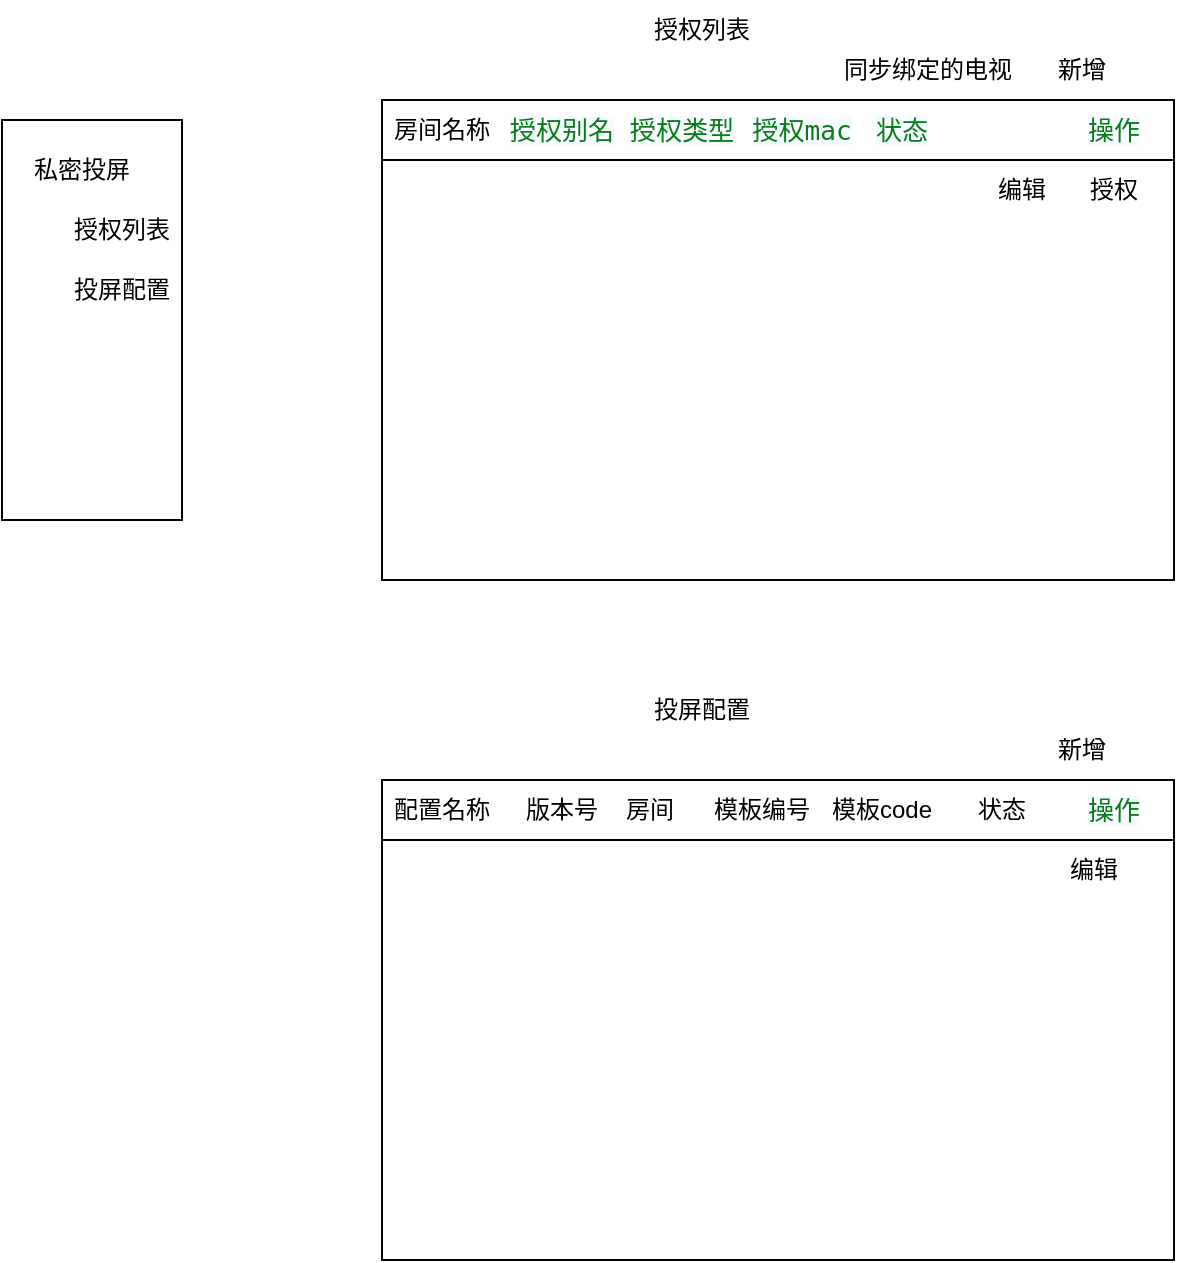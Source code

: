 <mxfile version="26.1.1">
  <diagram name="第 1 页" id="t40axyAxqFmYoDBcP14O">
    <mxGraphModel dx="794" dy="454" grid="1" gridSize="10" guides="1" tooltips="1" connect="1" arrows="1" fold="1" page="1" pageScale="1" pageWidth="827" pageHeight="1169" math="0" shadow="0">
      <root>
        <mxCell id="0" />
        <mxCell id="1" parent="0" />
        <mxCell id="Mu4Yu6SJkgnIUBTmuAtY-1" value="" style="rounded=0;whiteSpace=wrap;html=1;" vertex="1" parent="1">
          <mxGeometry x="60" y="100" width="90" height="200" as="geometry" />
        </mxCell>
        <mxCell id="Mu4Yu6SJkgnIUBTmuAtY-3" value="私密投屏" style="text;html=1;align=center;verticalAlign=middle;whiteSpace=wrap;rounded=0;" vertex="1" parent="1">
          <mxGeometry x="70" y="110" width="60" height="30" as="geometry" />
        </mxCell>
        <mxCell id="Mu4Yu6SJkgnIUBTmuAtY-4" value="授权列表" style="text;html=1;align=center;verticalAlign=middle;whiteSpace=wrap;rounded=0;" vertex="1" parent="1">
          <mxGeometry x="90" y="140" width="60" height="30" as="geometry" />
        </mxCell>
        <mxCell id="Mu4Yu6SJkgnIUBTmuAtY-5" value="投屏配置" style="text;html=1;align=center;verticalAlign=middle;whiteSpace=wrap;rounded=0;" vertex="1" parent="1">
          <mxGeometry x="90" y="170" width="60" height="30" as="geometry" />
        </mxCell>
        <mxCell id="Mu4Yu6SJkgnIUBTmuAtY-6" value="" style="rounded=0;whiteSpace=wrap;html=1;" vertex="1" parent="1">
          <mxGeometry x="250" y="90" width="396" height="240" as="geometry" />
        </mxCell>
        <mxCell id="Mu4Yu6SJkgnIUBTmuAtY-7" value="授权列表" style="text;html=1;align=center;verticalAlign=middle;whiteSpace=wrap;rounded=0;" vertex="1" parent="1">
          <mxGeometry x="380" y="40" width="60" height="30" as="geometry" />
        </mxCell>
        <mxCell id="Mu4Yu6SJkgnIUBTmuAtY-8" value="" style="rounded=0;whiteSpace=wrap;html=1;" vertex="1" parent="1">
          <mxGeometry x="250" y="90" width="396" height="30" as="geometry" />
        </mxCell>
        <mxCell id="Mu4Yu6SJkgnIUBTmuAtY-9" value="房间名称" style="text;html=1;align=center;verticalAlign=middle;whiteSpace=wrap;rounded=0;" vertex="1" parent="1">
          <mxGeometry x="250" y="90" width="60" height="30" as="geometry" />
        </mxCell>
        <mxCell id="Mu4Yu6SJkgnIUBTmuAtY-10" value="&lt;pre style=&quot;background-color:#ffffff;color:#080808;font-family:&#39;宋体&#39;,monospace;font-size:9.8pt;&quot;&gt;&lt;span style=&quot;color:#067d17;background-color:#f7faff;&quot;&gt;授权别名&lt;/span&gt;&lt;/pre&gt;" style="text;html=1;align=center;verticalAlign=middle;whiteSpace=wrap;rounded=0;" vertex="1" parent="1">
          <mxGeometry x="310" y="90" width="60" height="30" as="geometry" />
        </mxCell>
        <mxCell id="Mu4Yu6SJkgnIUBTmuAtY-11" value="&lt;pre style=&quot;background-color: rgb(255, 255, 255); color: rgb(8, 8, 8); font-family: 宋体, monospace; font-size: 9.8pt;&quot;&gt;&lt;pre style=&quot;font-family: 宋体, monospace; font-size: 9.8pt;&quot;&gt;&lt;span style=&quot;color:#067d17;background-color:#f7faff;&quot;&gt;授权类型&lt;/span&gt;&lt;/pre&gt;&lt;/pre&gt;" style="text;html=1;align=center;verticalAlign=middle;whiteSpace=wrap;rounded=0;" vertex="1" parent="1">
          <mxGeometry x="370" y="90" width="60" height="30" as="geometry" />
        </mxCell>
        <mxCell id="Mu4Yu6SJkgnIUBTmuAtY-12" value="&lt;pre style=&quot;background-color: rgb(255, 255, 255); color: rgb(8, 8, 8); font-family: 宋体, monospace; font-size: 9.8pt;&quot;&gt;&lt;pre style=&quot;font-family: 宋体, monospace; font-size: 9.8pt;&quot;&gt;&lt;span style=&quot;color:#067d17;background-color:#f7faff;&quot;&gt;授权mac&lt;/span&gt;&lt;/pre&gt;&lt;/pre&gt;" style="text;html=1;align=center;verticalAlign=middle;whiteSpace=wrap;rounded=0;" vertex="1" parent="1">
          <mxGeometry x="430" y="90" width="60" height="30" as="geometry" />
        </mxCell>
        <mxCell id="Mu4Yu6SJkgnIUBTmuAtY-13" value="&lt;pre style=&quot;font-family: 宋体, monospace; font-size: 9.8pt; background-color: rgb(255, 255, 255); color: rgb(8, 8, 8);&quot;&gt;&lt;pre style=&quot;font-family: 宋体, monospace; font-size: 9.8pt;&quot;&gt;&lt;font color=&quot;#067d17&quot;&gt;&lt;span style=&quot;background-color: rgb(247, 250, 255);&quot;&gt;状态&lt;/span&gt;&lt;/font&gt;&lt;/pre&gt;&lt;/pre&gt;" style="text;html=1;align=center;verticalAlign=middle;whiteSpace=wrap;rounded=0;" vertex="1" parent="1">
          <mxGeometry x="480" y="90" width="60" height="30" as="geometry" />
        </mxCell>
        <mxCell id="Mu4Yu6SJkgnIUBTmuAtY-14" value="&lt;pre style=&quot;font-family: 宋体, monospace; font-size: 9.8pt; background-color: rgb(255, 255, 255); color: rgb(8, 8, 8);&quot;&gt;&lt;pre style=&quot;font-family: 宋体, monospace; font-size: 9.8pt;&quot;&gt;&lt;font color=&quot;#067d17&quot;&gt;&lt;span style=&quot;background-color: rgb(247, 250, 255);&quot;&gt;操作&lt;/span&gt;&lt;/font&gt;&lt;/pre&gt;&lt;/pre&gt;" style="text;html=1;align=center;verticalAlign=middle;whiteSpace=wrap;rounded=0;" vertex="1" parent="1">
          <mxGeometry x="586" y="90" width="60" height="30" as="geometry" />
        </mxCell>
        <mxCell id="Mu4Yu6SJkgnIUBTmuAtY-15" value="新增" style="text;html=1;align=center;verticalAlign=middle;whiteSpace=wrap;rounded=0;" vertex="1" parent="1">
          <mxGeometry x="570" y="60" width="60" height="30" as="geometry" />
        </mxCell>
        <mxCell id="Mu4Yu6SJkgnIUBTmuAtY-16" value="同步绑定的电视" style="text;html=1;align=center;verticalAlign=middle;whiteSpace=wrap;rounded=0;" vertex="1" parent="1">
          <mxGeometry x="470" y="60" width="106" height="30" as="geometry" />
        </mxCell>
        <mxCell id="Mu4Yu6SJkgnIUBTmuAtY-18" value="授权" style="text;html=1;align=center;verticalAlign=middle;whiteSpace=wrap;rounded=0;" vertex="1" parent="1">
          <mxGeometry x="586" y="120" width="60" height="30" as="geometry" />
        </mxCell>
        <mxCell id="Mu4Yu6SJkgnIUBTmuAtY-19" value="编辑" style="text;html=1;align=center;verticalAlign=middle;whiteSpace=wrap;rounded=0;" vertex="1" parent="1">
          <mxGeometry x="540" y="120" width="60" height="30" as="geometry" />
        </mxCell>
        <mxCell id="Mu4Yu6SJkgnIUBTmuAtY-20" value="" style="rounded=0;whiteSpace=wrap;html=1;" vertex="1" parent="1">
          <mxGeometry x="250" y="430" width="396" height="240" as="geometry" />
        </mxCell>
        <mxCell id="Mu4Yu6SJkgnIUBTmuAtY-21" value="投屏配置" style="text;html=1;align=center;verticalAlign=middle;whiteSpace=wrap;rounded=0;" vertex="1" parent="1">
          <mxGeometry x="380" y="380" width="60" height="30" as="geometry" />
        </mxCell>
        <mxCell id="Mu4Yu6SJkgnIUBTmuAtY-22" value="" style="rounded=0;whiteSpace=wrap;html=1;" vertex="1" parent="1">
          <mxGeometry x="250" y="430" width="396" height="30" as="geometry" />
        </mxCell>
        <mxCell id="Mu4Yu6SJkgnIUBTmuAtY-23" value="配置名称" style="text;html=1;align=center;verticalAlign=middle;whiteSpace=wrap;rounded=0;" vertex="1" parent="1">
          <mxGeometry x="250" y="430" width="60" height="30" as="geometry" />
        </mxCell>
        <mxCell id="Mu4Yu6SJkgnIUBTmuAtY-28" value="&lt;pre style=&quot;font-family: 宋体, monospace; font-size: 9.8pt; background-color: rgb(255, 255, 255); color: rgb(8, 8, 8);&quot;&gt;&lt;pre style=&quot;font-family: 宋体, monospace; font-size: 9.8pt;&quot;&gt;&lt;font color=&quot;#067d17&quot;&gt;&lt;span style=&quot;background-color: rgb(247, 250, 255);&quot;&gt;操作&lt;/span&gt;&lt;/font&gt;&lt;/pre&gt;&lt;/pre&gt;" style="text;html=1;align=center;verticalAlign=middle;whiteSpace=wrap;rounded=0;" vertex="1" parent="1">
          <mxGeometry x="586" y="430" width="60" height="30" as="geometry" />
        </mxCell>
        <mxCell id="Mu4Yu6SJkgnIUBTmuAtY-32" value="编辑" style="text;html=1;align=center;verticalAlign=middle;whiteSpace=wrap;rounded=0;" vertex="1" parent="1">
          <mxGeometry x="576" y="460" width="60" height="30" as="geometry" />
        </mxCell>
        <mxCell id="Mu4Yu6SJkgnIUBTmuAtY-33" value="新增" style="text;html=1;align=center;verticalAlign=middle;whiteSpace=wrap;rounded=0;" vertex="1" parent="1">
          <mxGeometry x="570" y="400" width="60" height="30" as="geometry" />
        </mxCell>
        <mxCell id="Mu4Yu6SJkgnIUBTmuAtY-34" value="版本号" style="text;html=1;align=center;verticalAlign=middle;whiteSpace=wrap;rounded=0;" vertex="1" parent="1">
          <mxGeometry x="310" y="430" width="60" height="30" as="geometry" />
        </mxCell>
        <mxCell id="Mu4Yu6SJkgnIUBTmuAtY-35" value="房间" style="text;html=1;align=center;verticalAlign=middle;whiteSpace=wrap;rounded=0;" vertex="1" parent="1">
          <mxGeometry x="354" y="430" width="60" height="30" as="geometry" />
        </mxCell>
        <mxCell id="Mu4Yu6SJkgnIUBTmuAtY-36" value="模板编号" style="text;html=1;align=center;verticalAlign=middle;whiteSpace=wrap;rounded=0;" vertex="1" parent="1">
          <mxGeometry x="410" y="430" width="60" height="30" as="geometry" />
        </mxCell>
        <mxCell id="Mu4Yu6SJkgnIUBTmuAtY-37" value="模板code" style="text;html=1;align=center;verticalAlign=middle;whiteSpace=wrap;rounded=0;" vertex="1" parent="1">
          <mxGeometry x="470" y="430" width="60" height="30" as="geometry" />
        </mxCell>
        <mxCell id="Mu4Yu6SJkgnIUBTmuAtY-38" value="状态" style="text;html=1;align=center;verticalAlign=middle;whiteSpace=wrap;rounded=0;" vertex="1" parent="1">
          <mxGeometry x="530" y="430" width="60" height="30" as="geometry" />
        </mxCell>
      </root>
    </mxGraphModel>
  </diagram>
</mxfile>
